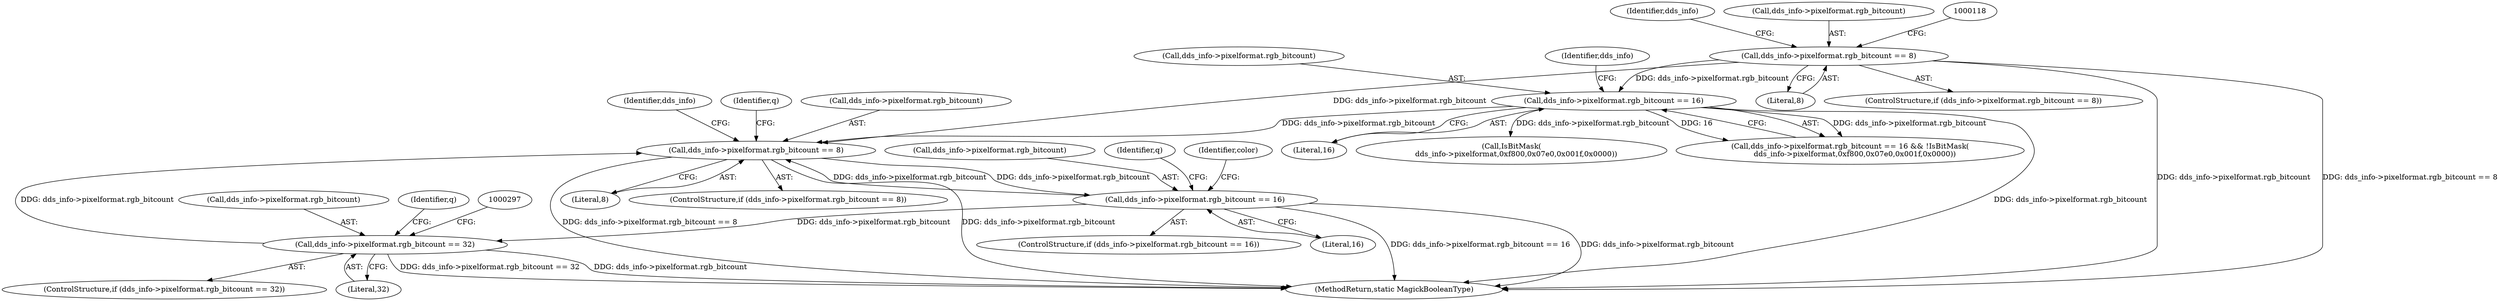 digraph "0_ImageMagick_d7325bac173492b358417a0ad49fabad44447d52_3@pointer" {
"1000195" [label="(Call,dds_info->pixelformat.rgb_bitcount == 8)"];
"1000125" [label="(Call,dds_info->pixelformat.rgb_bitcount == 16)"];
"1000110" [label="(Call,dds_info->pixelformat.rgb_bitcount == 8)"];
"1000209" [label="(Call,dds_info->pixelformat.rgb_bitcount == 16)"];
"1000195" [label="(Call,dds_info->pixelformat.rgb_bitcount == 8)"];
"1000289" [label="(Call,dds_info->pixelformat.rgb_bitcount == 32)"];
"1000125" [label="(Call,dds_info->pixelformat.rgb_bitcount == 16)"];
"1000195" [label="(Call,dds_info->pixelformat.rgb_bitcount == 8)"];
"1000131" [label="(Literal,16)"];
"1000116" [label="(Literal,8)"];
"1000128" [label="(Identifier,dds_info)"];
"1000133" [label="(Call,IsBitMask(\n    dds_info->pixelformat,0xf800,0x07e0,0x001f,0x0000))"];
"1000209" [label="(Call,dds_info->pixelformat.rgb_bitcount == 16)"];
"1000201" [label="(Literal,8)"];
"1000196" [label="(Call,dds_info->pixelformat.rgb_bitcount)"];
"1000212" [label="(Identifier,dds_info)"];
"1000126" [label="(Call,dds_info->pixelformat.rgb_bitcount)"];
"1000208" [label="(ControlStructure,if (dds_info->pixelformat.rgb_bitcount == 16))"];
"1000290" [label="(Call,dds_info->pixelformat.rgb_bitcount)"];
"1000218" [label="(Identifier,color)"];
"1000301" [label="(Identifier,q)"];
"1000135" [label="(Identifier,dds_info)"];
"1000194" [label="(ControlStructure,if (dds_info->pixelformat.rgb_bitcount == 8))"];
"1000110" [label="(Call,dds_info->pixelformat.rgb_bitcount == 8)"];
"1000215" [label="(Literal,16)"];
"1000289" [label="(Call,dds_info->pixelformat.rgb_bitcount == 32)"];
"1000111" [label="(Call,dds_info->pixelformat.rgb_bitcount)"];
"1000203" [label="(Identifier,q)"];
"1000124" [label="(Call,dds_info->pixelformat.rgb_bitcount == 16 && !IsBitMask(\n    dds_info->pixelformat,0xf800,0x07e0,0x001f,0x0000))"];
"1000210" [label="(Call,dds_info->pixelformat.rgb_bitcount)"];
"1000295" [label="(Literal,32)"];
"1000109" [label="(ControlStructure,if (dds_info->pixelformat.rgb_bitcount == 8))"];
"1000268" [label="(Identifier,q)"];
"1000319" [label="(MethodReturn,static MagickBooleanType)"];
"1000288" [label="(ControlStructure,if (dds_info->pixelformat.rgb_bitcount == 32))"];
"1000195" -> "1000194"  [label="AST: "];
"1000195" -> "1000201"  [label="CFG: "];
"1000196" -> "1000195"  [label="AST: "];
"1000201" -> "1000195"  [label="AST: "];
"1000203" -> "1000195"  [label="CFG: "];
"1000212" -> "1000195"  [label="CFG: "];
"1000195" -> "1000319"  [label="DDG: dds_info->pixelformat.rgb_bitcount == 8"];
"1000195" -> "1000319"  [label="DDG: dds_info->pixelformat.rgb_bitcount"];
"1000125" -> "1000195"  [label="DDG: dds_info->pixelformat.rgb_bitcount"];
"1000209" -> "1000195"  [label="DDG: dds_info->pixelformat.rgb_bitcount"];
"1000289" -> "1000195"  [label="DDG: dds_info->pixelformat.rgb_bitcount"];
"1000110" -> "1000195"  [label="DDG: dds_info->pixelformat.rgb_bitcount"];
"1000195" -> "1000209"  [label="DDG: dds_info->pixelformat.rgb_bitcount"];
"1000125" -> "1000124"  [label="AST: "];
"1000125" -> "1000131"  [label="CFG: "];
"1000126" -> "1000125"  [label="AST: "];
"1000131" -> "1000125"  [label="AST: "];
"1000135" -> "1000125"  [label="CFG: "];
"1000124" -> "1000125"  [label="CFG: "];
"1000125" -> "1000319"  [label="DDG: dds_info->pixelformat.rgb_bitcount"];
"1000125" -> "1000124"  [label="DDG: dds_info->pixelformat.rgb_bitcount"];
"1000125" -> "1000124"  [label="DDG: 16"];
"1000110" -> "1000125"  [label="DDG: dds_info->pixelformat.rgb_bitcount"];
"1000125" -> "1000133"  [label="DDG: dds_info->pixelformat.rgb_bitcount"];
"1000110" -> "1000109"  [label="AST: "];
"1000110" -> "1000116"  [label="CFG: "];
"1000111" -> "1000110"  [label="AST: "];
"1000116" -> "1000110"  [label="AST: "];
"1000118" -> "1000110"  [label="CFG: "];
"1000128" -> "1000110"  [label="CFG: "];
"1000110" -> "1000319"  [label="DDG: dds_info->pixelformat.rgb_bitcount == 8"];
"1000110" -> "1000319"  [label="DDG: dds_info->pixelformat.rgb_bitcount"];
"1000209" -> "1000208"  [label="AST: "];
"1000209" -> "1000215"  [label="CFG: "];
"1000210" -> "1000209"  [label="AST: "];
"1000215" -> "1000209"  [label="AST: "];
"1000218" -> "1000209"  [label="CFG: "];
"1000268" -> "1000209"  [label="CFG: "];
"1000209" -> "1000319"  [label="DDG: dds_info->pixelformat.rgb_bitcount == 16"];
"1000209" -> "1000319"  [label="DDG: dds_info->pixelformat.rgb_bitcount"];
"1000209" -> "1000289"  [label="DDG: dds_info->pixelformat.rgb_bitcount"];
"1000289" -> "1000288"  [label="AST: "];
"1000289" -> "1000295"  [label="CFG: "];
"1000290" -> "1000289"  [label="AST: "];
"1000295" -> "1000289"  [label="AST: "];
"1000297" -> "1000289"  [label="CFG: "];
"1000301" -> "1000289"  [label="CFG: "];
"1000289" -> "1000319"  [label="DDG: dds_info->pixelformat.rgb_bitcount"];
"1000289" -> "1000319"  [label="DDG: dds_info->pixelformat.rgb_bitcount == 32"];
}
